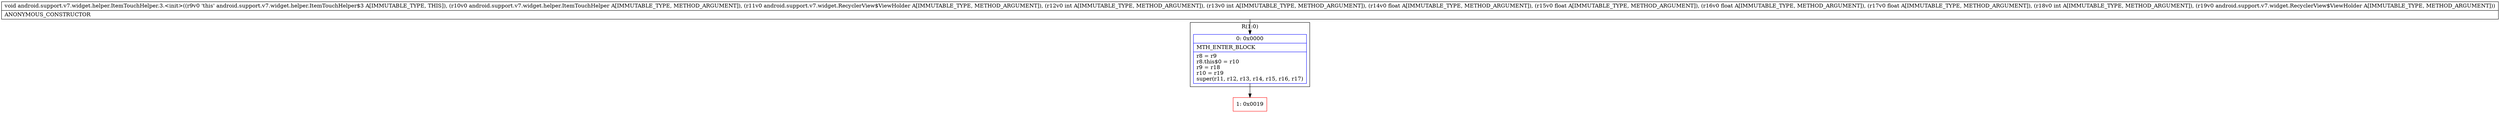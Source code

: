 digraph "CFG forandroid.support.v7.widget.helper.ItemTouchHelper.3.\<init\>(Landroid\/support\/v7\/widget\/helper\/ItemTouchHelper;Landroid\/support\/v7\/widget\/RecyclerView$ViewHolder;IIFFFFILandroid\/support\/v7\/widget\/RecyclerView$ViewHolder;)V" {
subgraph cluster_Region_590910010 {
label = "R(1:0)";
node [shape=record,color=blue];
Node_0 [shape=record,label="{0\:\ 0x0000|MTH_ENTER_BLOCK\l|r8 = r9\lr8.this$0 = r10\lr9 = r18\lr10 = r19\lsuper(r11, r12, r13, r14, r15, r16, r17)\l}"];
}
Node_1 [shape=record,color=red,label="{1\:\ 0x0019}"];
MethodNode[shape=record,label="{void android.support.v7.widget.helper.ItemTouchHelper.3.\<init\>((r9v0 'this' android.support.v7.widget.helper.ItemTouchHelper$3 A[IMMUTABLE_TYPE, THIS]), (r10v0 android.support.v7.widget.helper.ItemTouchHelper A[IMMUTABLE_TYPE, METHOD_ARGUMENT]), (r11v0 android.support.v7.widget.RecyclerView$ViewHolder A[IMMUTABLE_TYPE, METHOD_ARGUMENT]), (r12v0 int A[IMMUTABLE_TYPE, METHOD_ARGUMENT]), (r13v0 int A[IMMUTABLE_TYPE, METHOD_ARGUMENT]), (r14v0 float A[IMMUTABLE_TYPE, METHOD_ARGUMENT]), (r15v0 float A[IMMUTABLE_TYPE, METHOD_ARGUMENT]), (r16v0 float A[IMMUTABLE_TYPE, METHOD_ARGUMENT]), (r17v0 float A[IMMUTABLE_TYPE, METHOD_ARGUMENT]), (r18v0 int A[IMMUTABLE_TYPE, METHOD_ARGUMENT]), (r19v0 android.support.v7.widget.RecyclerView$ViewHolder A[IMMUTABLE_TYPE, METHOD_ARGUMENT]))  | ANONYMOUS_CONSTRUCTOR\l}"];
MethodNode -> Node_0;
Node_0 -> Node_1;
}

